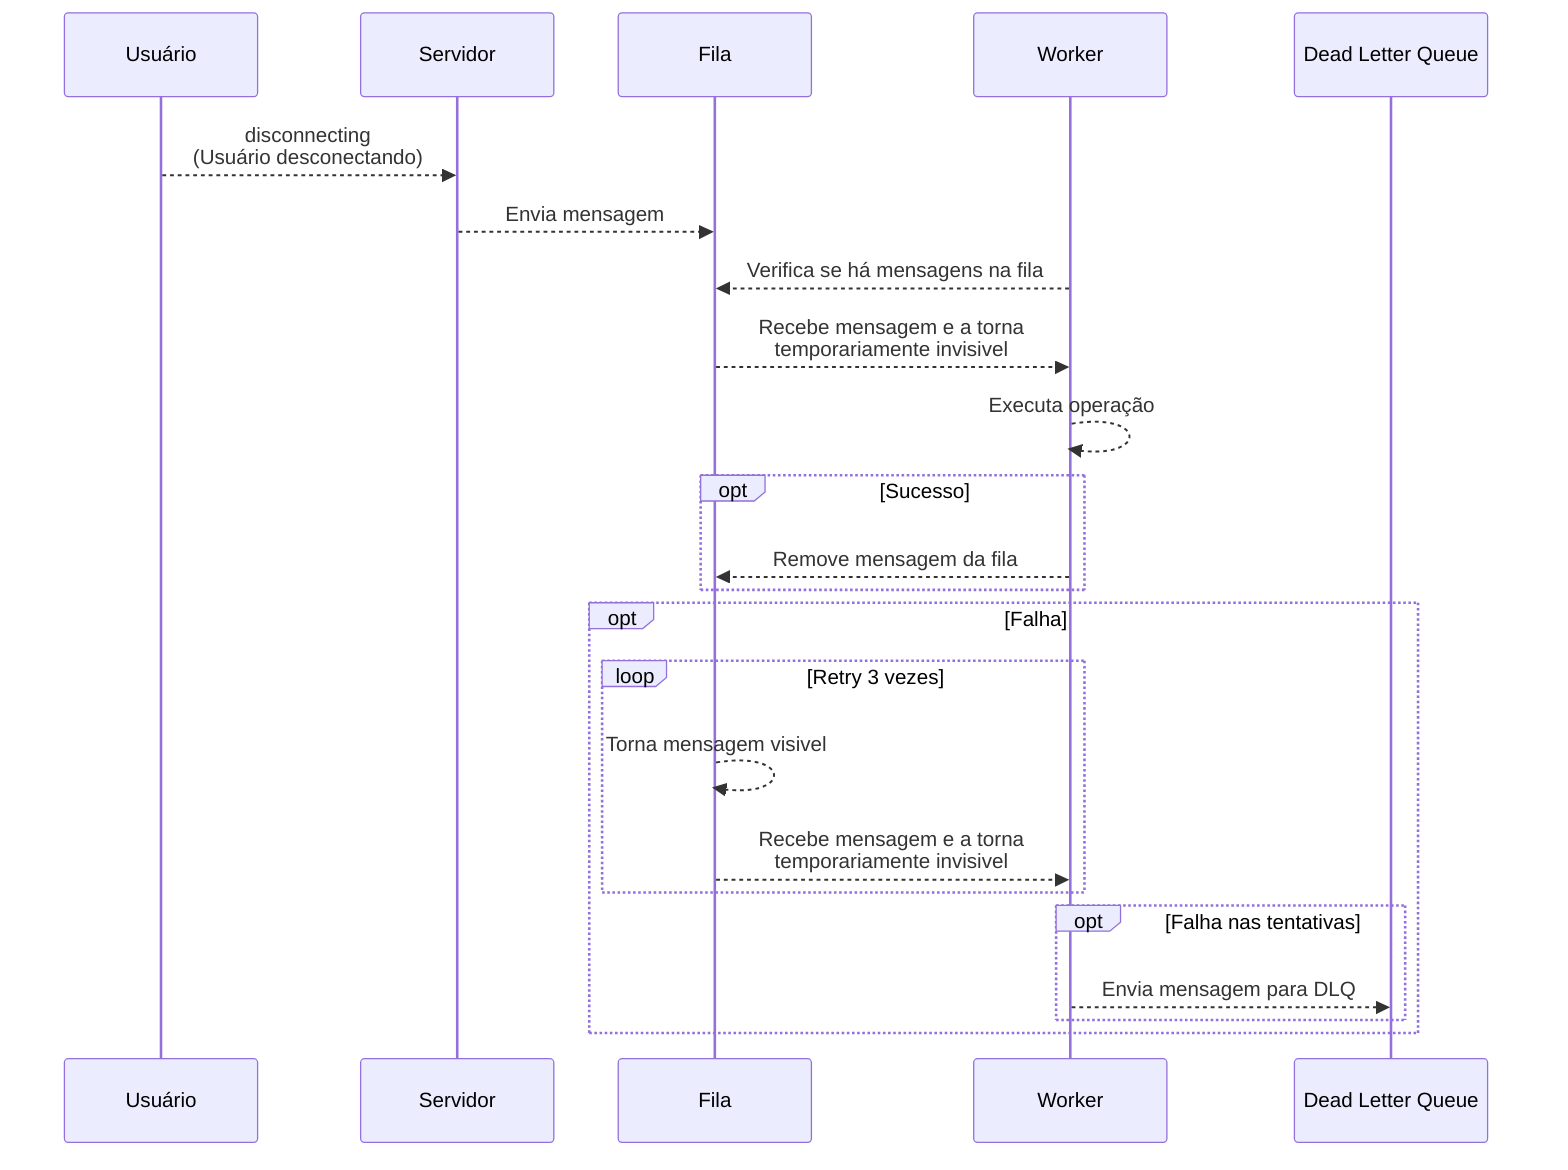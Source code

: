 sequenceDiagram
    participant Cliente as Usuário
    participant Servidor as Servidor
    participant Fila
    participant Worker
    participant DLQ as Dead Letter Queue


    Cliente-->>Servidor: disconnecting <br/> (Usuário desconectando)
    Servidor-->>Fila: Envia mensagem
    Worker-->>Fila: Verifica se há mensagens na fila
    Fila-->>Worker: Recebe mensagem e a torna <br/> temporariamente invisivel
    Worker-->>Worker: Executa operação

    opt Sucesso
        Worker-->>Fila: Remove mensagem da fila
    end
    opt Falha
        loop Retry 3 vezes
            Fila-->>Fila: Torna mensagem visivel 
            Fila-->>Worker: Recebe mensagem e a torna <br/> temporariamente invisivel
            
        end
        opt Falha nas tentativas
            Worker-->>DLQ: Envia mensagem para DLQ
        end
    end